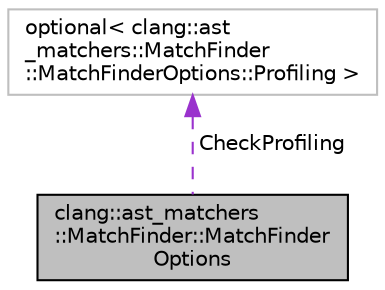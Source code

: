 digraph "clang::ast_matchers::MatchFinder::MatchFinderOptions"
{
 // LATEX_PDF_SIZE
  bgcolor="transparent";
  edge [fontname="Helvetica",fontsize="10",labelfontname="Helvetica",labelfontsize="10"];
  node [fontname="Helvetica",fontsize="10",shape=record];
  Node1 [label="clang::ast_matchers\l::MatchFinder::MatchFinder\lOptions",height=0.2,width=0.4,color="black", fillcolor="grey75", style="filled", fontcolor="black",tooltip=" "];
  Node2 -> Node1 [dir="back",color="darkorchid3",fontsize="10",style="dashed",label=" CheckProfiling" ,fontname="Helvetica"];
  Node2 [label="optional\< clang::ast\l_matchers::MatchFinder\l::MatchFinderOptions::Profiling \>",height=0.2,width=0.4,color="grey75",tooltip=" "];
}
